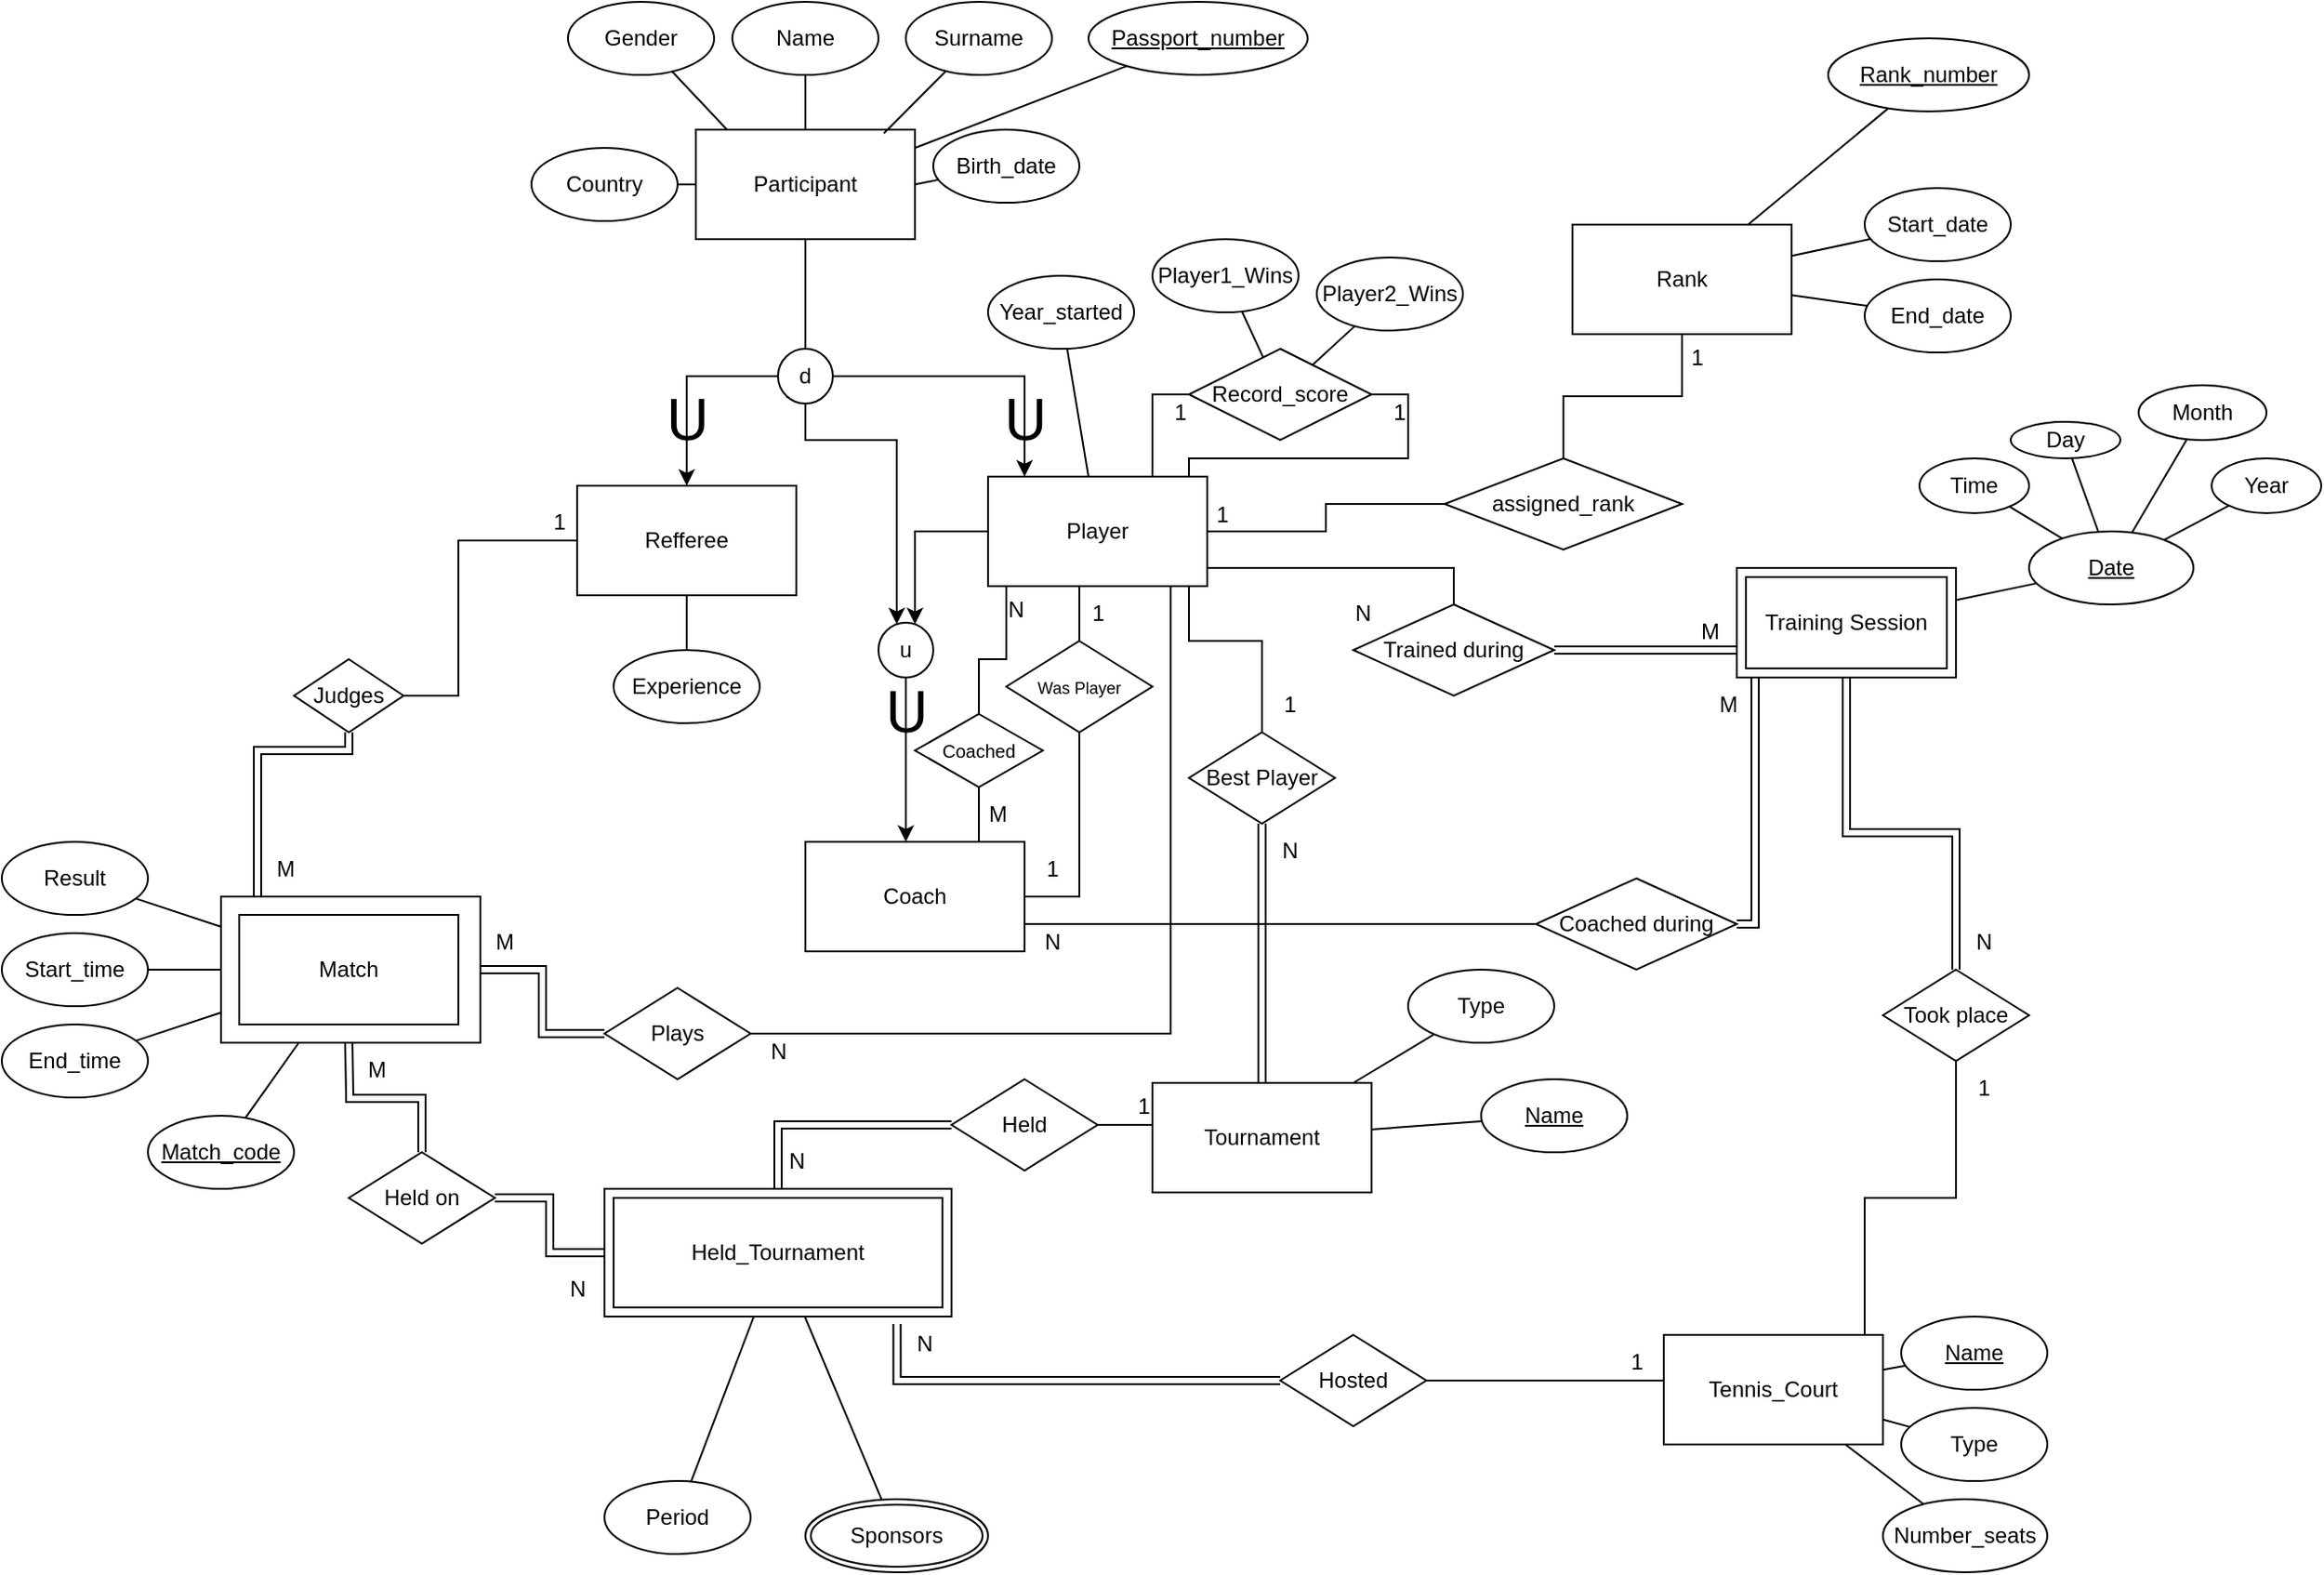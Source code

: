 <mxfile version="24.7.17">
  <diagram id="R2lEEEUBdFMjLlhIrx00" name="Page-1">
    <mxGraphModel dx="2343" dy="1963" grid="1" gridSize="10" guides="0" tooltips="1" connect="1" arrows="1" fold="1" page="1" pageScale="1" pageWidth="850" pageHeight="1100" math="0" shadow="0" extFonts="Permanent Marker^https://fonts.googleapis.com/css?family=Permanent+Marker">
      <root>
        <mxCell id="0" />
        <mxCell id="1" parent="0" />
        <mxCell id="BC3jnDKtQNa9Y3ukx1g1-14" style="edgeStyle=orthogonalEdgeStyle;rounded=0;orthogonalLoop=1;jettySize=auto;html=1;exitX=0;exitY=0.5;exitDx=0;exitDy=0;entryX=1;entryY=0.5;entryDx=0;entryDy=0;endArrow=none;endFill=0;" parent="1" source="BC3jnDKtQNa9Y3ukx1g1-1" target="BC3jnDKtQNa9Y3ukx1g1-13" edge="1">
          <mxGeometry relative="1" as="geometry" />
        </mxCell>
        <mxCell id="BC3jnDKtQNa9Y3ukx1g1-25" style="edgeStyle=orthogonalEdgeStyle;rounded=0;orthogonalLoop=1;jettySize=auto;html=1;endArrow=none;endFill=0;" parent="1" source="BC3jnDKtQNa9Y3ukx1g1-1" edge="1">
          <mxGeometry relative="1" as="geometry">
            <mxPoint x="160" y="190" as="targetPoint" />
          </mxGeometry>
        </mxCell>
        <mxCell id="BC3jnDKtQNa9Y3ukx1g1-1" value="Participant" style="rounded=0;whiteSpace=wrap;html=1;" parent="1" vertex="1">
          <mxGeometry x="100" y="60" width="120" height="60" as="geometry" />
        </mxCell>
        <mxCell id="BC3jnDKtQNa9Y3ukx1g1-2" value="Gender" style="ellipse;whiteSpace=wrap;html=1;" parent="1" vertex="1">
          <mxGeometry x="30" y="-10" width="80" height="40" as="geometry" />
        </mxCell>
        <mxCell id="BC3jnDKtQNa9Y3ukx1g1-16" style="rounded=0;orthogonalLoop=1;jettySize=auto;html=1;endArrow=none;endFill=0;" parent="1" source="BC3jnDKtQNa9Y3ukx1g1-3" edge="1">
          <mxGeometry relative="1" as="geometry">
            <mxPoint x="220" y="70" as="targetPoint" />
          </mxGeometry>
        </mxCell>
        <mxCell id="BC3jnDKtQNa9Y3ukx1g1-3" value="&lt;u&gt;Passport_number&lt;/u&gt;" style="ellipse;whiteSpace=wrap;html=1;" parent="1" vertex="1">
          <mxGeometry x="315" y="-10" width="120" height="40" as="geometry" />
        </mxCell>
        <mxCell id="BC3jnDKtQNa9Y3ukx1g1-9" style="rounded=0;orthogonalLoop=1;jettySize=auto;html=1;entryX=0.5;entryY=0;entryDx=0;entryDy=0;endArrow=none;endFill=0;" parent="1" source="BC3jnDKtQNa9Y3ukx1g1-5" target="BC3jnDKtQNa9Y3ukx1g1-1" edge="1">
          <mxGeometry relative="1" as="geometry" />
        </mxCell>
        <mxCell id="BC3jnDKtQNa9Y3ukx1g1-5" value="Name" style="ellipse;whiteSpace=wrap;html=1;" parent="1" vertex="1">
          <mxGeometry x="120" y="-10" width="80" height="40" as="geometry" />
        </mxCell>
        <mxCell id="BC3jnDKtQNa9Y3ukx1g1-7" value="Surname" style="ellipse;whiteSpace=wrap;html=1;" parent="1" vertex="1">
          <mxGeometry x="215" y="-10" width="80" height="40" as="geometry" />
        </mxCell>
        <mxCell id="BC3jnDKtQNa9Y3ukx1g1-8" style="rounded=0;orthogonalLoop=1;jettySize=auto;html=1;entryX=0.142;entryY=0;entryDx=0;entryDy=0;entryPerimeter=0;endArrow=none;endFill=0;" parent="1" source="BC3jnDKtQNa9Y3ukx1g1-2" target="BC3jnDKtQNa9Y3ukx1g1-1" edge="1">
          <mxGeometry relative="1" as="geometry" />
        </mxCell>
        <mxCell id="BC3jnDKtQNa9Y3ukx1g1-10" style="rounded=0;orthogonalLoop=1;jettySize=auto;html=1;entryX=0.858;entryY=0.033;entryDx=0;entryDy=0;entryPerimeter=0;endArrow=none;endFill=0;" parent="1" source="BC3jnDKtQNa9Y3ukx1g1-7" target="BC3jnDKtQNa9Y3ukx1g1-1" edge="1">
          <mxGeometry relative="1" as="geometry" />
        </mxCell>
        <mxCell id="BC3jnDKtQNa9Y3ukx1g1-13" value="Country" style="ellipse;whiteSpace=wrap;html=1;" parent="1" vertex="1">
          <mxGeometry x="10" y="70" width="80" height="40" as="geometry" />
        </mxCell>
        <mxCell id="BC3jnDKtQNa9Y3ukx1g1-17" style="rounded=0;orthogonalLoop=1;jettySize=auto;html=1;entryX=1;entryY=0.5;entryDx=0;entryDy=0;endArrow=none;endFill=0;" parent="1" source="BC3jnDKtQNa9Y3ukx1g1-15" target="BC3jnDKtQNa9Y3ukx1g1-1" edge="1">
          <mxGeometry relative="1" as="geometry" />
        </mxCell>
        <mxCell id="BC3jnDKtQNa9Y3ukx1g1-15" value="Birth_date" style="ellipse;whiteSpace=wrap;html=1;" parent="1" vertex="1">
          <mxGeometry x="230" y="60" width="80" height="40" as="geometry" />
        </mxCell>
        <mxCell id="BC3jnDKtQNa9Y3ukx1g1-18" value="Experience" style="ellipse;whiteSpace=wrap;html=1;" parent="1" vertex="1">
          <mxGeometry x="55" y="345" width="80" height="40" as="geometry" />
        </mxCell>
        <mxCell id="BC3jnDKtQNa9Y3ukx1g1-20" style="edgeStyle=orthogonalEdgeStyle;rounded=0;orthogonalLoop=1;jettySize=auto;html=1;entryX=0.5;entryY=0;entryDx=0;entryDy=0;endArrow=none;endFill=0;" parent="1" source="BC3jnDKtQNa9Y3ukx1g1-19" target="BC3jnDKtQNa9Y3ukx1g1-18" edge="1">
          <mxGeometry relative="1" as="geometry" />
        </mxCell>
        <mxCell id="BC3jnDKtQNa9Y3ukx1g1-59" style="edgeStyle=orthogonalEdgeStyle;rounded=0;orthogonalLoop=1;jettySize=auto;html=1;endArrow=none;endFill=0;" parent="1" source="BC3jnDKtQNa9Y3ukx1g1-19" target="BC3jnDKtQNa9Y3ukx1g1-57" edge="1">
          <mxGeometry relative="1" as="geometry">
            <Array as="points">
              <mxPoint x="-30" y="285" />
            </Array>
          </mxGeometry>
        </mxCell>
        <mxCell id="BC3jnDKtQNa9Y3ukx1g1-19" value="Refferee" style="rounded=0;whiteSpace=wrap;html=1;" parent="1" vertex="1">
          <mxGeometry x="35" y="255" width="120" height="60" as="geometry" />
        </mxCell>
        <mxCell id="G_Iwe_caEKPfgddSd9_H-63" style="edgeStyle=orthogonalEdgeStyle;rounded=0;orthogonalLoop=1;jettySize=auto;html=1;endArrow=none;endFill=0;" edge="1" parent="1" source="BC3jnDKtQNa9Y3ukx1g1-23" target="BC3jnDKtQNa9Y3ukx1g1-143">
          <mxGeometry relative="1" as="geometry">
            <Array as="points">
              <mxPoint x="350" y="495" />
              <mxPoint x="350" y="495" />
            </Array>
          </mxGeometry>
        </mxCell>
        <mxCell id="BC3jnDKtQNa9Y3ukx1g1-23" value="Coach" style="rounded=0;whiteSpace=wrap;html=1;" parent="1" vertex="1">
          <mxGeometry x="160" y="450" width="120" height="60" as="geometry" />
        </mxCell>
        <mxCell id="BC3jnDKtQNa9Y3ukx1g1-95" style="edgeStyle=orthogonalEdgeStyle;rounded=0;orthogonalLoop=1;jettySize=auto;html=1;endArrow=none;endFill=0;" parent="1" source="BC3jnDKtQNa9Y3ukx1g1-24" target="BC3jnDKtQNa9Y3ukx1g1-89" edge="1">
          <mxGeometry relative="1" as="geometry">
            <Array as="points">
              <mxPoint x="370" y="340" />
              <mxPoint x="410" y="340" />
            </Array>
          </mxGeometry>
        </mxCell>
        <mxCell id="BC3jnDKtQNa9Y3ukx1g1-119" style="edgeStyle=orthogonalEdgeStyle;rounded=0;orthogonalLoop=1;jettySize=auto;html=1;endArrow=none;endFill=0;" parent="1" source="BC3jnDKtQNa9Y3ukx1g1-24" target="BC3jnDKtQNa9Y3ukx1g1-118" edge="1">
          <mxGeometry relative="1" as="geometry">
            <Array as="points">
              <mxPoint x="350" y="205" />
            </Array>
          </mxGeometry>
        </mxCell>
        <mxCell id="G_Iwe_caEKPfgddSd9_H-8" style="edgeStyle=orthogonalEdgeStyle;rounded=0;orthogonalLoop=1;jettySize=auto;html=1;" edge="1" parent="1" source="BC3jnDKtQNa9Y3ukx1g1-24" target="G_Iwe_caEKPfgddSd9_H-7">
          <mxGeometry relative="1" as="geometry">
            <Array as="points">
              <mxPoint x="220" y="280" />
            </Array>
          </mxGeometry>
        </mxCell>
        <mxCell id="G_Iwe_caEKPfgddSd9_H-54" style="edgeStyle=orthogonalEdgeStyle;rounded=0;orthogonalLoop=1;jettySize=auto;html=1;endArrow=none;endFill=0;" edge="1" parent="1" source="BC3jnDKtQNa9Y3ukx1g1-24" target="BC3jnDKtQNa9Y3ukx1g1-66">
          <mxGeometry relative="1" as="geometry">
            <Array as="points">
              <mxPoint x="360" y="555" />
            </Array>
          </mxGeometry>
        </mxCell>
        <mxCell id="BC3jnDKtQNa9Y3ukx1g1-24" value="Player" style="rounded=0;whiteSpace=wrap;html=1;" parent="1" vertex="1">
          <mxGeometry x="260" y="250" width="120" height="60" as="geometry" />
        </mxCell>
        <mxCell id="BC3jnDKtQNa9Y3ukx1g1-31" style="edgeStyle=orthogonalEdgeStyle;rounded=0;orthogonalLoop=1;jettySize=auto;html=1;exitX=0.168;exitY=0.894;exitDx=0;exitDy=0;entryX=0.5;entryY=0;entryDx=0;entryDy=0;exitPerimeter=0;" parent="1" source="BC3jnDKtQNa9Y3ukx1g1-30" target="BC3jnDKtQNa9Y3ukx1g1-19" edge="1">
          <mxGeometry relative="1" as="geometry">
            <Array as="points">
              <mxPoint x="150" y="195" />
              <mxPoint x="95" y="195" />
            </Array>
          </mxGeometry>
        </mxCell>
        <mxCell id="G_Iwe_caEKPfgddSd9_H-9" style="edgeStyle=orthogonalEdgeStyle;rounded=0;orthogonalLoop=1;jettySize=auto;html=1;" edge="1" parent="1" source="BC3jnDKtQNa9Y3ukx1g1-30" target="G_Iwe_caEKPfgddSd9_H-7">
          <mxGeometry relative="1" as="geometry">
            <Array as="points">
              <mxPoint x="160" y="230" />
              <mxPoint x="210" y="230" />
            </Array>
          </mxGeometry>
        </mxCell>
        <mxCell id="G_Iwe_caEKPfgddSd9_H-16" style="edgeStyle=orthogonalEdgeStyle;rounded=0;orthogonalLoop=1;jettySize=auto;html=1;" edge="1" parent="1" source="BC3jnDKtQNa9Y3ukx1g1-30" target="BC3jnDKtQNa9Y3ukx1g1-24">
          <mxGeometry relative="1" as="geometry">
            <Array as="points">
              <mxPoint x="280" y="195" />
            </Array>
          </mxGeometry>
        </mxCell>
        <mxCell id="BC3jnDKtQNa9Y3ukx1g1-30" value="d" style="ellipse;whiteSpace=wrap;html=1;" parent="1" vertex="1">
          <mxGeometry x="145" y="180" width="30" height="30" as="geometry" />
        </mxCell>
        <mxCell id="BC3jnDKtQNa9Y3ukx1g1-53" style="edgeStyle=orthogonalEdgeStyle;rounded=0;orthogonalLoop=1;jettySize=auto;html=1;endArrow=none;endFill=0;" parent="1" source="BC3jnDKtQNa9Y3ukx1g1-37" target="BC3jnDKtQNa9Y3ukx1g1-41" edge="1">
          <mxGeometry relative="1" as="geometry" />
        </mxCell>
        <mxCell id="BC3jnDKtQNa9Y3ukx1g1-54" style="rounded=0;orthogonalLoop=1;jettySize=auto;html=1;endArrow=none;endFill=0;" parent="1" source="BC3jnDKtQNa9Y3ukx1g1-37" target="BC3jnDKtQNa9Y3ukx1g1-40" edge="1">
          <mxGeometry relative="1" as="geometry" />
        </mxCell>
        <mxCell id="BC3jnDKtQNa9Y3ukx1g1-55" style="rounded=0;orthogonalLoop=1;jettySize=auto;html=1;endArrow=none;endFill=0;" parent="1" source="BC3jnDKtQNa9Y3ukx1g1-37" target="BC3jnDKtQNa9Y3ukx1g1-42" edge="1">
          <mxGeometry relative="1" as="geometry" />
        </mxCell>
        <mxCell id="BC3jnDKtQNa9Y3ukx1g1-117" style="rounded=0;orthogonalLoop=1;jettySize=auto;html=1;endArrow=none;endFill=0;" parent="1" source="BC3jnDKtQNa9Y3ukx1g1-37" target="BC3jnDKtQNa9Y3ukx1g1-116" edge="1">
          <mxGeometry relative="1" as="geometry" />
        </mxCell>
        <mxCell id="BC3jnDKtQNa9Y3ukx1g1-37" value="" style="whiteSpace=wrap;html=1;" parent="1" vertex="1">
          <mxGeometry x="-160" y="480" width="142" height="80" as="geometry" />
        </mxCell>
        <mxCell id="G_Iwe_caEKPfgddSd9_H-47" style="edgeStyle=orthogonalEdgeStyle;rounded=0;orthogonalLoop=1;jettySize=auto;html=1;shape=link;" edge="1" parent="1" target="G_Iwe_caEKPfgddSd9_H-46">
          <mxGeometry relative="1" as="geometry">
            <mxPoint x="-90" y="560" as="sourcePoint" />
          </mxGeometry>
        </mxCell>
        <mxCell id="BC3jnDKtQNa9Y3ukx1g1-39" value="Match" style="rounded=0;whiteSpace=wrap;html=1;" parent="1" vertex="1">
          <mxGeometry x="-150" y="490" width="120" height="60" as="geometry" />
        </mxCell>
        <mxCell id="BC3jnDKtQNa9Y3ukx1g1-40" value="Result" style="ellipse;whiteSpace=wrap;html=1;" parent="1" vertex="1">
          <mxGeometry x="-280" y="450" width="80" height="40" as="geometry" />
        </mxCell>
        <mxCell id="BC3jnDKtQNa9Y3ukx1g1-41" value="Start_time" style="ellipse;whiteSpace=wrap;html=1;" parent="1" vertex="1">
          <mxGeometry x="-280" y="500" width="80" height="40" as="geometry" />
        </mxCell>
        <mxCell id="BC3jnDKtQNa9Y3ukx1g1-42" value="End_time" style="ellipse;whiteSpace=wrap;html=1;" parent="1" vertex="1">
          <mxGeometry x="-280" y="550" width="80" height="40" as="geometry" />
        </mxCell>
        <mxCell id="BC3jnDKtQNa9Y3ukx1g1-43" value="Year_started" style="ellipse;whiteSpace=wrap;html=1;" parent="1" vertex="1">
          <mxGeometry x="260" y="140" width="80" height="40" as="geometry" />
        </mxCell>
        <mxCell id="BC3jnDKtQNa9Y3ukx1g1-44" style="rounded=0;orthogonalLoop=1;jettySize=auto;html=1;endArrow=none;endFill=0;" parent="1" source="BC3jnDKtQNa9Y3ukx1g1-24" target="BC3jnDKtQNa9Y3ukx1g1-43" edge="1">
          <mxGeometry relative="1" as="geometry" />
        </mxCell>
        <mxCell id="BC3jnDKtQNa9Y3ukx1g1-50" style="rounded=0;orthogonalLoop=1;jettySize=auto;html=1;endArrow=none;endFill=0;" parent="1" source="BC3jnDKtQNa9Y3ukx1g1-48" target="BC3jnDKtQNa9Y3ukx1g1-49" edge="1">
          <mxGeometry relative="1" as="geometry" />
        </mxCell>
        <mxCell id="BC3jnDKtQNa9Y3ukx1g1-52" style="rounded=0;orthogonalLoop=1;jettySize=auto;html=1;endArrow=none;endFill=0;" parent="1" source="BC3jnDKtQNa9Y3ukx1g1-48" target="BC3jnDKtQNa9Y3ukx1g1-51" edge="1">
          <mxGeometry relative="1" as="geometry" />
        </mxCell>
        <mxCell id="G_Iwe_caEKPfgddSd9_H-59" style="edgeStyle=orthogonalEdgeStyle;rounded=0;orthogonalLoop=1;jettySize=auto;html=1;endArrow=none;endFill=0;" edge="1" parent="1" source="BC3jnDKtQNa9Y3ukx1g1-48" target="G_Iwe_caEKPfgddSd9_H-58">
          <mxGeometry relative="1" as="geometry">
            <Array as="points">
              <mxPoint x="340" y="605" />
              <mxPoint x="340" y="605" />
            </Array>
          </mxGeometry>
        </mxCell>
        <mxCell id="BC3jnDKtQNa9Y3ukx1g1-48" value="Tournament" style="rounded=0;whiteSpace=wrap;html=1;" parent="1" vertex="1">
          <mxGeometry x="350" y="582" width="120" height="60" as="geometry" />
        </mxCell>
        <mxCell id="BC3jnDKtQNa9Y3ukx1g1-49" value="&lt;u&gt;Name&lt;/u&gt;" style="ellipse;whiteSpace=wrap;html=1;" parent="1" vertex="1">
          <mxGeometry x="530" y="580" width="80" height="40" as="geometry" />
        </mxCell>
        <mxCell id="BC3jnDKtQNa9Y3ukx1g1-51" value="Type" style="ellipse;whiteSpace=wrap;html=1;" parent="1" vertex="1">
          <mxGeometry x="490" y="520" width="80" height="40" as="geometry" />
        </mxCell>
        <mxCell id="BC3jnDKtQNa9Y3ukx1g1-62" style="edgeStyle=orthogonalEdgeStyle;rounded=0;orthogonalLoop=1;jettySize=auto;html=1;shape=link;" parent="1" source="BC3jnDKtQNa9Y3ukx1g1-57" target="BC3jnDKtQNa9Y3ukx1g1-37" edge="1">
          <mxGeometry relative="1" as="geometry">
            <Array as="points">
              <mxPoint x="-140" y="400" />
            </Array>
          </mxGeometry>
        </mxCell>
        <mxCell id="BC3jnDKtQNa9Y3ukx1g1-57" value="Judges" style="rhombus;whiteSpace=wrap;html=1;" parent="1" vertex="1">
          <mxGeometry x="-120" y="350" width="60" height="40" as="geometry" />
        </mxCell>
        <mxCell id="BC3jnDKtQNa9Y3ukx1g1-61" value="1" style="text;html=1;align=center;verticalAlign=middle;resizable=0;points=[];autosize=1;strokeColor=none;fillColor=none;" parent="1" vertex="1">
          <mxGeometry x="10" y="260" width="30" height="30" as="geometry" />
        </mxCell>
        <mxCell id="BC3jnDKtQNa9Y3ukx1g1-63" value="M" style="text;html=1;align=center;verticalAlign=middle;resizable=0;points=[];autosize=1;strokeColor=none;fillColor=none;" parent="1" vertex="1">
          <mxGeometry x="-140" y="450" width="30" height="30" as="geometry" />
        </mxCell>
        <mxCell id="BC3jnDKtQNa9Y3ukx1g1-67" style="edgeStyle=orthogonalEdgeStyle;shape=link;rounded=0;orthogonalLoop=1;jettySize=auto;html=1;" parent="1" source="BC3jnDKtQNa9Y3ukx1g1-66" target="BC3jnDKtQNa9Y3ukx1g1-37" edge="1">
          <mxGeometry relative="1" as="geometry" />
        </mxCell>
        <mxCell id="BC3jnDKtQNa9Y3ukx1g1-66" value="Plays" style="rhombus;whiteSpace=wrap;html=1;" parent="1" vertex="1">
          <mxGeometry x="50" y="530" width="80" height="50" as="geometry" />
        </mxCell>
        <mxCell id="BC3jnDKtQNa9Y3ukx1g1-68" value="M" style="text;html=1;align=center;verticalAlign=middle;resizable=0;points=[];autosize=1;strokeColor=none;fillColor=none;" parent="1" vertex="1">
          <mxGeometry x="-90" y="560" width="30" height="30" as="geometry" />
        </mxCell>
        <mxCell id="BC3jnDKtQNa9Y3ukx1g1-76" style="rounded=0;orthogonalLoop=1;jettySize=auto;html=1;endArrow=none;endFill=0;" parent="1" source="BC3jnDKtQNa9Y3ukx1g1-72" target="BC3jnDKtQNa9Y3ukx1g1-73" edge="1">
          <mxGeometry relative="1" as="geometry" />
        </mxCell>
        <mxCell id="BC3jnDKtQNa9Y3ukx1g1-77" style="rounded=0;orthogonalLoop=1;jettySize=auto;html=1;endArrow=none;endFill=0;" parent="1" source="BC3jnDKtQNa9Y3ukx1g1-72" target="BC3jnDKtQNa9Y3ukx1g1-75" edge="1">
          <mxGeometry relative="1" as="geometry" />
        </mxCell>
        <mxCell id="BC3jnDKtQNa9Y3ukx1g1-73" value="Start_date" style="ellipse;whiteSpace=wrap;html=1;" parent="1" vertex="1">
          <mxGeometry x="740" y="92" width="80" height="40" as="geometry" />
        </mxCell>
        <mxCell id="BC3jnDKtQNa9Y3ukx1g1-75" value="End_date" style="ellipse;whiteSpace=wrap;html=1;" parent="1" vertex="1">
          <mxGeometry x="740" y="142" width="80" height="40" as="geometry" />
        </mxCell>
        <mxCell id="BC3jnDKtQNa9Y3ukx1g1-79" style="edgeStyle=orthogonalEdgeStyle;rounded=0;orthogonalLoop=1;jettySize=auto;html=1;endArrow=none;endFill=0;" parent="1" source="BC3jnDKtQNa9Y3ukx1g1-80" target="BC3jnDKtQNa9Y3ukx1g1-72" edge="1">
          <mxGeometry relative="1" as="geometry">
            <mxPoint x="641" y="112" as="targetPoint" />
            <mxPoint x="605" y="92" as="sourcePoint" />
            <Array as="points" />
          </mxGeometry>
        </mxCell>
        <mxCell id="G_Iwe_caEKPfgddSd9_H-45" style="edgeStyle=orthogonalEdgeStyle;rounded=0;orthogonalLoop=1;jettySize=auto;html=1;endArrow=none;endFill=0;" edge="1" parent="1" source="BC3jnDKtQNa9Y3ukx1g1-80" target="BC3jnDKtQNa9Y3ukx1g1-24">
          <mxGeometry relative="1" as="geometry" />
        </mxCell>
        <mxCell id="BC3jnDKtQNa9Y3ukx1g1-80" value="assigned_rank" style="rhombus;whiteSpace=wrap;html=1;" parent="1" vertex="1">
          <mxGeometry x="510" y="240" width="130" height="50" as="geometry" />
        </mxCell>
        <mxCell id="BC3jnDKtQNa9Y3ukx1g1-81" value="1" style="text;html=1;align=center;verticalAlign=middle;resizable=0;points=[];autosize=1;strokeColor=none;fillColor=none;" parent="1" vertex="1">
          <mxGeometry x="633" y="170" width="30" height="30" as="geometry" />
        </mxCell>
        <mxCell id="BC3jnDKtQNa9Y3ukx1g1-85" value="1" style="text;html=1;align=center;verticalAlign=middle;resizable=0;points=[];autosize=1;strokeColor=none;fillColor=none;" parent="1" vertex="1">
          <mxGeometry x="373" y="256" width="30" height="30" as="geometry" />
        </mxCell>
        <mxCell id="BC3jnDKtQNa9Y3ukx1g1-114" style="rounded=0;orthogonalLoop=1;jettySize=auto;html=1;endArrow=none;endFill=0;" parent="1" source="BC3jnDKtQNa9Y3ukx1g1-72" target="BC3jnDKtQNa9Y3ukx1g1-113" edge="1">
          <mxGeometry relative="1" as="geometry">
            <mxPoint x="688.238" y="102" as="sourcePoint" />
          </mxGeometry>
        </mxCell>
        <mxCell id="BC3jnDKtQNa9Y3ukx1g1-72" value="Rank" style="rounded=0;whiteSpace=wrap;html=1;" parent="1" vertex="1">
          <mxGeometry x="580" y="112" width="120" height="60" as="geometry" />
        </mxCell>
        <mxCell id="BC3jnDKtQNa9Y3ukx1g1-93" style="edgeStyle=orthogonalEdgeStyle;shape=link;rounded=0;orthogonalLoop=1;jettySize=auto;html=1;" parent="1" source="BC3jnDKtQNa9Y3ukx1g1-89" target="BC3jnDKtQNa9Y3ukx1g1-48" edge="1">
          <mxGeometry relative="1" as="geometry" />
        </mxCell>
        <mxCell id="BC3jnDKtQNa9Y3ukx1g1-89" value="Best Player" style="rhombus;whiteSpace=wrap;html=1;" parent="1" vertex="1">
          <mxGeometry x="370" y="390" width="80" height="50" as="geometry" />
        </mxCell>
        <mxCell id="BC3jnDKtQNa9Y3ukx1g1-94" value="N" style="text;html=1;align=center;verticalAlign=middle;resizable=0;points=[];autosize=1;strokeColor=none;fillColor=none;" parent="1" vertex="1">
          <mxGeometry x="410" y="440" width="30" height="30" as="geometry" />
        </mxCell>
        <mxCell id="BC3jnDKtQNa9Y3ukx1g1-96" value="1" style="text;html=1;align=center;verticalAlign=middle;resizable=0;points=[];autosize=1;strokeColor=none;fillColor=none;" parent="1" vertex="1">
          <mxGeometry x="410" y="360" width="30" height="30" as="geometry" />
        </mxCell>
        <mxCell id="BC3jnDKtQNa9Y3ukx1g1-100" style="rounded=0;orthogonalLoop=1;jettySize=auto;html=1;endArrow=none;endFill=0;" parent="1" source="BC3jnDKtQNa9Y3ukx1g1-97" target="BC3jnDKtQNa9Y3ukx1g1-99" edge="1">
          <mxGeometry relative="1" as="geometry" />
        </mxCell>
        <mxCell id="BC3jnDKtQNa9Y3ukx1g1-102" style="rounded=0;orthogonalLoop=1;jettySize=auto;html=1;endArrow=none;endFill=0;" parent="1" source="BC3jnDKtQNa9Y3ukx1g1-97" target="BC3jnDKtQNa9Y3ukx1g1-101" edge="1">
          <mxGeometry relative="1" as="geometry" />
        </mxCell>
        <mxCell id="BC3jnDKtQNa9Y3ukx1g1-104" style="rounded=0;orthogonalLoop=1;jettySize=auto;html=1;endArrow=none;endFill=0;" parent="1" source="BC3jnDKtQNa9Y3ukx1g1-97" target="BC3jnDKtQNa9Y3ukx1g1-103" edge="1">
          <mxGeometry relative="1" as="geometry" />
        </mxCell>
        <mxCell id="BC3jnDKtQNa9Y3ukx1g1-97" value="Tennis_Court" style="rounded=0;whiteSpace=wrap;html=1;" parent="1" vertex="1">
          <mxGeometry x="630" y="720" width="120" height="60" as="geometry" />
        </mxCell>
        <mxCell id="BC3jnDKtQNa9Y3ukx1g1-105" style="edgeStyle=orthogonalEdgeStyle;rounded=0;orthogonalLoop=1;jettySize=auto;html=1;endArrow=none;endFill=0;" parent="1" source="BC3jnDKtQNa9Y3ukx1g1-98" target="BC3jnDKtQNa9Y3ukx1g1-97" edge="1">
          <mxGeometry relative="1" as="geometry">
            <Array as="points">
              <mxPoint x="600" y="745" />
              <mxPoint x="600" y="745" />
            </Array>
          </mxGeometry>
        </mxCell>
        <mxCell id="BC3jnDKtQNa9Y3ukx1g1-98" value="Hosted" style="rhombus;whiteSpace=wrap;html=1;" parent="1" vertex="1">
          <mxGeometry x="420" y="720" width="80" height="50" as="geometry" />
        </mxCell>
        <mxCell id="BC3jnDKtQNa9Y3ukx1g1-99" value="&lt;u&gt;Name&lt;/u&gt;" style="ellipse;whiteSpace=wrap;html=1;" parent="1" vertex="1">
          <mxGeometry x="760" y="710" width="80" height="40" as="geometry" />
        </mxCell>
        <mxCell id="BC3jnDKtQNa9Y3ukx1g1-101" value="Type" style="ellipse;whiteSpace=wrap;html=1;" parent="1" vertex="1">
          <mxGeometry x="760" y="760" width="80" height="40" as="geometry" />
        </mxCell>
        <mxCell id="BC3jnDKtQNa9Y3ukx1g1-103" value="Number_seats" style="ellipse;whiteSpace=wrap;html=1;" parent="1" vertex="1">
          <mxGeometry x="750" y="810" width="90" height="40" as="geometry" />
        </mxCell>
        <mxCell id="BC3jnDKtQNa9Y3ukx1g1-107" value="1" style="text;html=1;align=center;verticalAlign=middle;resizable=0;points=[];autosize=1;strokeColor=none;fillColor=none;" parent="1" vertex="1">
          <mxGeometry x="600" y="720" width="30" height="30" as="geometry" />
        </mxCell>
        <mxCell id="BC3jnDKtQNa9Y3ukx1g1-108" value="N" style="text;html=1;align=center;verticalAlign=middle;resizable=0;points=[];autosize=1;strokeColor=none;fillColor=none;" parent="1" vertex="1">
          <mxGeometry x="210" y="710" width="30" height="30" as="geometry" />
        </mxCell>
        <mxCell id="G_Iwe_caEKPfgddSd9_H-52" style="rounded=0;orthogonalLoop=1;jettySize=auto;html=1;endArrow=none;endFill=0;" edge="1" parent="1" source="BC3jnDKtQNa9Y3ukx1g1-109" target="G_Iwe_caEKPfgddSd9_H-3">
          <mxGeometry relative="1" as="geometry" />
        </mxCell>
        <mxCell id="BC3jnDKtQNa9Y3ukx1g1-109" value="Sponsors" style="ellipse;shape=doubleEllipse;margin=3;whiteSpace=wrap;html=1;align=center;" parent="1" vertex="1">
          <mxGeometry x="160" y="810" width="100" height="40" as="geometry" />
        </mxCell>
        <mxCell id="G_Iwe_caEKPfgddSd9_H-51" style="rounded=0;orthogonalLoop=1;jettySize=auto;html=1;endArrow=none;endFill=0;" edge="1" parent="1" source="BC3jnDKtQNa9Y3ukx1g1-110" target="G_Iwe_caEKPfgddSd9_H-3">
          <mxGeometry relative="1" as="geometry" />
        </mxCell>
        <mxCell id="BC3jnDKtQNa9Y3ukx1g1-110" value="Period" style="ellipse;whiteSpace=wrap;html=1;" parent="1" vertex="1">
          <mxGeometry x="50" y="800" width="80" height="40" as="geometry" />
        </mxCell>
        <mxCell id="BC3jnDKtQNa9Y3ukx1g1-113" value="&lt;u&gt;Rank_number&lt;/u&gt;" style="ellipse;whiteSpace=wrap;html=1;" parent="1" vertex="1">
          <mxGeometry x="720" y="10" width="110" height="40" as="geometry" />
        </mxCell>
        <mxCell id="BC3jnDKtQNa9Y3ukx1g1-116" value="&lt;u&gt;Match_code&lt;/u&gt;" style="ellipse;whiteSpace=wrap;html=1;" parent="1" vertex="1">
          <mxGeometry x="-200" y="600" width="80" height="40" as="geometry" />
        </mxCell>
        <mxCell id="BC3jnDKtQNa9Y3ukx1g1-120" style="edgeStyle=orthogonalEdgeStyle;rounded=0;orthogonalLoop=1;jettySize=auto;html=1;endArrow=none;endFill=0;" parent="1" source="BC3jnDKtQNa9Y3ukx1g1-118" target="BC3jnDKtQNa9Y3ukx1g1-24" edge="1">
          <mxGeometry relative="1" as="geometry">
            <Array as="points">
              <mxPoint x="490" y="205" />
              <mxPoint x="490" y="240" />
              <mxPoint x="370" y="240" />
            </Array>
          </mxGeometry>
        </mxCell>
        <mxCell id="BC3jnDKtQNa9Y3ukx1g1-118" value="Record_score" style="rhombus;whiteSpace=wrap;html=1;" parent="1" vertex="1">
          <mxGeometry x="370" y="180" width="100" height="50" as="geometry" />
        </mxCell>
        <mxCell id="G_Iwe_caEKPfgddSd9_H-44" style="rounded=0;orthogonalLoop=1;jettySize=auto;html=1;endArrow=none;endFill=0;" edge="1" parent="1" source="BC3jnDKtQNa9Y3ukx1g1-121" target="BC3jnDKtQNa9Y3ukx1g1-118">
          <mxGeometry relative="1" as="geometry" />
        </mxCell>
        <mxCell id="BC3jnDKtQNa9Y3ukx1g1-121" value="Player2_Wins" style="ellipse;whiteSpace=wrap;html=1;" parent="1" vertex="1">
          <mxGeometry x="440" y="130" width="80" height="40" as="geometry" />
        </mxCell>
        <mxCell id="BC3jnDKtQNa9Y3ukx1g1-126" value="1" style="text;html=1;align=center;verticalAlign=middle;resizable=0;points=[];autosize=1;strokeColor=none;fillColor=none;" parent="1" vertex="1">
          <mxGeometry x="470" y="200" width="30" height="30" as="geometry" />
        </mxCell>
        <mxCell id="BC3jnDKtQNa9Y3ukx1g1-127" value="1" style="text;html=1;align=center;verticalAlign=middle;resizable=0;points=[];autosize=1;strokeColor=none;fillColor=none;" parent="1" vertex="1">
          <mxGeometry x="350" y="200" width="30" height="30" as="geometry" />
        </mxCell>
        <mxCell id="G_Iwe_caEKPfgddSd9_H-31" style="edgeStyle=orthogonalEdgeStyle;rounded=0;orthogonalLoop=1;jettySize=auto;html=1;endArrow=none;endFill=0;" edge="1" parent="1" source="BC3jnDKtQNa9Y3ukx1g1-128" target="BC3jnDKtQNa9Y3ukx1g1-23">
          <mxGeometry relative="1" as="geometry">
            <Array as="points">
              <mxPoint x="255" y="450" />
              <mxPoint x="255" y="450" />
            </Array>
          </mxGeometry>
        </mxCell>
        <mxCell id="G_Iwe_caEKPfgddSd9_H-32" style="edgeStyle=orthogonalEdgeStyle;rounded=0;orthogonalLoop=1;jettySize=auto;html=1;endArrow=none;endFill=0;" edge="1" parent="1" source="BC3jnDKtQNa9Y3ukx1g1-128" target="BC3jnDKtQNa9Y3ukx1g1-24">
          <mxGeometry relative="1" as="geometry">
            <Array as="points">
              <mxPoint x="255" y="350" />
              <mxPoint x="270" y="350" />
            </Array>
          </mxGeometry>
        </mxCell>
        <mxCell id="BC3jnDKtQNa9Y3ukx1g1-128" value="&lt;font style=&quot;font-size: 10px;&quot;&gt;Coached&lt;/font&gt;" style="rhombus;whiteSpace=wrap;html=1;" parent="1" vertex="1">
          <mxGeometry x="220" y="380" width="70" height="40" as="geometry" />
        </mxCell>
        <mxCell id="BC3jnDKtQNa9Y3ukx1g1-141" style="edgeStyle=orthogonalEdgeStyle;shape=link;rounded=0;orthogonalLoop=1;jettySize=auto;html=1;" parent="1" source="BC3jnDKtQNa9Y3ukx1g1-137" target="BC3jnDKtQNa9Y3ukx1g1-138" edge="1">
          <mxGeometry relative="1" as="geometry">
            <Array as="points">
              <mxPoint x="730" y="445" />
              <mxPoint x="790" y="445" />
            </Array>
          </mxGeometry>
        </mxCell>
        <mxCell id="G_Iwe_caEKPfgddSd9_H-42" style="rounded=0;orthogonalLoop=1;jettySize=auto;html=1;endArrow=none;endFill=0;" edge="1" parent="1" source="BC3jnDKtQNa9Y3ukx1g1-137" target="BC3jnDKtQNa9Y3ukx1g1-154">
          <mxGeometry relative="1" as="geometry" />
        </mxCell>
        <mxCell id="BC3jnDKtQNa9Y3ukx1g1-137" value="Training Session" style="shape=ext;margin=3;double=1;whiteSpace=wrap;html=1;align=center;" parent="1" vertex="1">
          <mxGeometry x="670" y="300" width="120" height="60" as="geometry" />
        </mxCell>
        <mxCell id="BC3jnDKtQNa9Y3ukx1g1-139" style="edgeStyle=orthogonalEdgeStyle;rounded=0;orthogonalLoop=1;jettySize=auto;html=1;endArrow=none;endFill=0;" parent="1" source="BC3jnDKtQNa9Y3ukx1g1-138" target="BC3jnDKtQNa9Y3ukx1g1-97" edge="1">
          <mxGeometry relative="1" as="geometry">
            <Array as="points">
              <mxPoint x="790" y="645" />
              <mxPoint x="740" y="645" />
            </Array>
          </mxGeometry>
        </mxCell>
        <mxCell id="BC3jnDKtQNa9Y3ukx1g1-138" value="Took place" style="rhombus;whiteSpace=wrap;html=1;" parent="1" vertex="1">
          <mxGeometry x="750" y="520" width="80" height="50" as="geometry" />
        </mxCell>
        <mxCell id="BC3jnDKtQNa9Y3ukx1g1-140" value="1" style="text;html=1;align=center;verticalAlign=middle;resizable=0;points=[];autosize=1;strokeColor=none;fillColor=none;" parent="1" vertex="1">
          <mxGeometry x="790" y="570" width="30" height="30" as="geometry" />
        </mxCell>
        <mxCell id="BC3jnDKtQNa9Y3ukx1g1-142" value="N" style="text;html=1;align=center;verticalAlign=middle;resizable=0;points=[];autosize=1;strokeColor=none;fillColor=none;" parent="1" vertex="1">
          <mxGeometry x="790" y="490" width="30" height="30" as="geometry" />
        </mxCell>
        <mxCell id="BC3jnDKtQNa9Y3ukx1g1-144" style="edgeStyle=orthogonalEdgeStyle;shape=link;rounded=0;orthogonalLoop=1;jettySize=auto;html=1;" parent="1" source="BC3jnDKtQNa9Y3ukx1g1-143" target="BC3jnDKtQNa9Y3ukx1g1-137" edge="1">
          <mxGeometry relative="1" as="geometry">
            <Array as="points">
              <mxPoint x="680" y="495" />
            </Array>
            <mxPoint x="690" y="510" as="sourcePoint" />
            <mxPoint x="680" y="370" as="targetPoint" />
          </mxGeometry>
        </mxCell>
        <mxCell id="BC3jnDKtQNa9Y3ukx1g1-143" value="Coached during" style="rhombus;whiteSpace=wrap;html=1;" parent="1" vertex="1">
          <mxGeometry x="560" y="470" width="110" height="50" as="geometry" />
        </mxCell>
        <mxCell id="BC3jnDKtQNa9Y3ukx1g1-149" style="edgeStyle=orthogonalEdgeStyle;shape=link;rounded=0;orthogonalLoop=1;jettySize=auto;html=1;" parent="1" source="BC3jnDKtQNa9Y3ukx1g1-148" target="BC3jnDKtQNa9Y3ukx1g1-137" edge="1">
          <mxGeometry relative="1" as="geometry">
            <Array as="points">
              <mxPoint x="650" y="345" />
              <mxPoint x="650" y="345" />
            </Array>
          </mxGeometry>
        </mxCell>
        <mxCell id="BC3jnDKtQNa9Y3ukx1g1-150" style="edgeStyle=orthogonalEdgeStyle;rounded=0;orthogonalLoop=1;jettySize=auto;html=1;endArrow=none;endFill=0;" parent="1" source="BC3jnDKtQNa9Y3ukx1g1-148" target="BC3jnDKtQNa9Y3ukx1g1-24" edge="1">
          <mxGeometry relative="1" as="geometry">
            <Array as="points">
              <mxPoint x="515" y="300" />
            </Array>
          </mxGeometry>
        </mxCell>
        <mxCell id="BC3jnDKtQNa9Y3ukx1g1-148" value="Trained during" style="rhombus;whiteSpace=wrap;html=1;" parent="1" vertex="1">
          <mxGeometry x="460" y="320" width="110" height="50" as="geometry" />
        </mxCell>
        <mxCell id="BC3jnDKtQNa9Y3ukx1g1-151" value="M" style="text;html=1;align=center;verticalAlign=middle;resizable=0;points=[];autosize=1;strokeColor=none;fillColor=none;" parent="1" vertex="1">
          <mxGeometry x="640" y="320" width="30" height="30" as="geometry" />
        </mxCell>
        <mxCell id="BC3jnDKtQNa9Y3ukx1g1-152" value="N" style="text;html=1;align=center;verticalAlign=middle;resizable=0;points=[];autosize=1;strokeColor=none;fillColor=none;" parent="1" vertex="1">
          <mxGeometry x="450" y="310" width="30" height="30" as="geometry" />
        </mxCell>
        <mxCell id="BC3jnDKtQNa9Y3ukx1g1-154" value="&lt;u&gt;Date&lt;/u&gt;" style="ellipse;whiteSpace=wrap;html=1;" parent="1" vertex="1">
          <mxGeometry x="830" y="280" width="90" height="40" as="geometry" />
        </mxCell>
        <mxCell id="G_Iwe_caEKPfgddSd9_H-3" value="Held_Tournament" style="shape=ext;margin=3;double=1;whiteSpace=wrap;html=1;align=center;" vertex="1" parent="1">
          <mxGeometry x="50" y="640" width="190" height="70" as="geometry" />
        </mxCell>
        <mxCell id="G_Iwe_caEKPfgddSd9_H-43" style="rounded=0;orthogonalLoop=1;jettySize=auto;html=1;endArrow=none;endFill=0;" edge="1" parent="1" source="G_Iwe_caEKPfgddSd9_H-4" target="BC3jnDKtQNa9Y3ukx1g1-118">
          <mxGeometry relative="1" as="geometry" />
        </mxCell>
        <mxCell id="G_Iwe_caEKPfgddSd9_H-4" value="Player1_Wins" style="ellipse;whiteSpace=wrap;html=1;" vertex="1" parent="1">
          <mxGeometry x="350" y="120" width="80" height="40" as="geometry" />
        </mxCell>
        <mxCell id="G_Iwe_caEKPfgddSd9_H-10" style="edgeStyle=orthogonalEdgeStyle;rounded=0;orthogonalLoop=1;jettySize=auto;html=1;" edge="1" parent="1" source="G_Iwe_caEKPfgddSd9_H-7" target="BC3jnDKtQNa9Y3ukx1g1-23">
          <mxGeometry relative="1" as="geometry">
            <Array as="points">
              <mxPoint x="215" y="400" />
              <mxPoint x="215" y="400" />
            </Array>
          </mxGeometry>
        </mxCell>
        <mxCell id="G_Iwe_caEKPfgddSd9_H-7" value="u" style="ellipse;whiteSpace=wrap;html=1;" vertex="1" parent="1">
          <mxGeometry x="200" y="330" width="30" height="30" as="geometry" />
        </mxCell>
        <mxCell id="G_Iwe_caEKPfgddSd9_H-11" value="&lt;h1 style=&quot;line-height: 120%;&quot;&gt;&lt;font style=&quot;font-size: 32px; font-weight: normal;&quot;&gt;U&lt;/font&gt;&lt;/h1&gt;" style="text;html=1;align=center;verticalAlign=middle;resizable=0;points=[];autosize=1;strokeColor=none;fillColor=none;" vertex="1" parent="1">
          <mxGeometry x="190" y="340" width="50" height="80" as="geometry" />
        </mxCell>
        <mxCell id="G_Iwe_caEKPfgddSd9_H-14" value="&lt;h1 style=&quot;line-height: 120%;&quot;&gt;&lt;font style=&quot;font-size: 32px; font-weight: normal;&quot;&gt;U&lt;/font&gt;&lt;/h1&gt;" style="text;html=1;align=center;verticalAlign=middle;resizable=0;points=[];autosize=1;strokeColor=none;fillColor=none;" vertex="1" parent="1">
          <mxGeometry x="255" y="180" width="50" height="80" as="geometry" />
        </mxCell>
        <mxCell id="G_Iwe_caEKPfgddSd9_H-17" value="&lt;h1 style=&quot;line-height: 120%;&quot;&gt;&lt;font style=&quot;font-size: 32px; font-weight: normal;&quot;&gt;U&lt;/font&gt;&lt;/h1&gt;" style="text;html=1;align=center;verticalAlign=middle;resizable=0;points=[];autosize=1;strokeColor=none;fillColor=none;" vertex="1" parent="1">
          <mxGeometry x="70" y="180" width="50" height="80" as="geometry" />
        </mxCell>
        <mxCell id="G_Iwe_caEKPfgddSd9_H-27" style="rounded=0;orthogonalLoop=1;jettySize=auto;html=1;endArrow=none;endFill=0;" edge="1" parent="1" source="G_Iwe_caEKPfgddSd9_H-21" target="BC3jnDKtQNa9Y3ukx1g1-154">
          <mxGeometry relative="1" as="geometry" />
        </mxCell>
        <mxCell id="G_Iwe_caEKPfgddSd9_H-21" value="Day" style="ellipse;whiteSpace=wrap;html=1;align=center;" vertex="1" parent="1">
          <mxGeometry x="820" y="220" width="60" height="20" as="geometry" />
        </mxCell>
        <mxCell id="G_Iwe_caEKPfgddSd9_H-28" style="rounded=0;orthogonalLoop=1;jettySize=auto;html=1;endArrow=none;endFill=0;" edge="1" parent="1" source="G_Iwe_caEKPfgddSd9_H-23" target="BC3jnDKtQNa9Y3ukx1g1-154">
          <mxGeometry relative="1" as="geometry" />
        </mxCell>
        <mxCell id="G_Iwe_caEKPfgddSd9_H-23" value="Month" style="ellipse;whiteSpace=wrap;html=1;align=center;" vertex="1" parent="1">
          <mxGeometry x="890" y="200" width="70" height="30" as="geometry" />
        </mxCell>
        <mxCell id="G_Iwe_caEKPfgddSd9_H-29" style="rounded=0;orthogonalLoop=1;jettySize=auto;html=1;endArrow=none;endFill=0;" edge="1" parent="1" source="G_Iwe_caEKPfgddSd9_H-24" target="BC3jnDKtQNa9Y3ukx1g1-154">
          <mxGeometry relative="1" as="geometry" />
        </mxCell>
        <mxCell id="G_Iwe_caEKPfgddSd9_H-24" value="Year" style="ellipse;whiteSpace=wrap;html=1;align=center;" vertex="1" parent="1">
          <mxGeometry x="930" y="240" width="60" height="30" as="geometry" />
        </mxCell>
        <mxCell id="G_Iwe_caEKPfgddSd9_H-26" style="rounded=0;orthogonalLoop=1;jettySize=auto;html=1;endArrow=none;endFill=0;" edge="1" parent="1" source="G_Iwe_caEKPfgddSd9_H-25" target="BC3jnDKtQNa9Y3ukx1g1-154">
          <mxGeometry relative="1" as="geometry" />
        </mxCell>
        <mxCell id="G_Iwe_caEKPfgddSd9_H-25" value="Time" style="ellipse;whiteSpace=wrap;html=1;align=center;" vertex="1" parent="1">
          <mxGeometry x="770" y="240" width="60" height="30" as="geometry" />
        </mxCell>
        <mxCell id="G_Iwe_caEKPfgddSd9_H-34" style="edgeStyle=orthogonalEdgeStyle;rounded=0;orthogonalLoop=1;jettySize=auto;html=1;endArrow=none;endFill=0;" edge="1" parent="1" source="G_Iwe_caEKPfgddSd9_H-30" target="BC3jnDKtQNa9Y3ukx1g1-24">
          <mxGeometry relative="1" as="geometry">
            <Array as="points">
              <mxPoint x="310" y="320" />
              <mxPoint x="310" y="320" />
            </Array>
          </mxGeometry>
        </mxCell>
        <mxCell id="G_Iwe_caEKPfgddSd9_H-39" style="edgeStyle=orthogonalEdgeStyle;rounded=0;orthogonalLoop=1;jettySize=auto;html=1;endArrow=none;endFill=0;" edge="1" parent="1" source="G_Iwe_caEKPfgddSd9_H-30" target="BC3jnDKtQNa9Y3ukx1g1-23">
          <mxGeometry relative="1" as="geometry">
            <Array as="points">
              <mxPoint x="310" y="480" />
            </Array>
          </mxGeometry>
        </mxCell>
        <mxCell id="G_Iwe_caEKPfgddSd9_H-30" value="&lt;font style=&quot;font-size: 9px;&quot;&gt;Was Player&lt;/font&gt;" style="rhombus;whiteSpace=wrap;html=1;" vertex="1" parent="1">
          <mxGeometry x="270" y="340" width="80" height="50" as="geometry" />
        </mxCell>
        <mxCell id="G_Iwe_caEKPfgddSd9_H-36" value="1" style="text;html=1;align=center;verticalAlign=middle;resizable=0;points=[];autosize=1;strokeColor=none;fillColor=none;" vertex="1" parent="1">
          <mxGeometry x="305" y="310" width="30" height="30" as="geometry" />
        </mxCell>
        <mxCell id="G_Iwe_caEKPfgddSd9_H-37" value="1" style="text;html=1;align=center;verticalAlign=middle;resizable=0;points=[];autosize=1;strokeColor=none;fillColor=none;" vertex="1" parent="1">
          <mxGeometry x="280" y="450" width="30" height="30" as="geometry" />
        </mxCell>
        <mxCell id="G_Iwe_caEKPfgddSd9_H-40" value="M" style="text;html=1;align=center;verticalAlign=middle;resizable=0;points=[];autosize=1;strokeColor=none;fillColor=none;" vertex="1" parent="1">
          <mxGeometry x="250" y="420" width="30" height="30" as="geometry" />
        </mxCell>
        <mxCell id="G_Iwe_caEKPfgddSd9_H-41" value="N" style="text;html=1;align=center;verticalAlign=middle;resizable=0;points=[];autosize=1;strokeColor=none;fillColor=none;" vertex="1" parent="1">
          <mxGeometry x="260" y="308" width="30" height="30" as="geometry" />
        </mxCell>
        <mxCell id="G_Iwe_caEKPfgddSd9_H-48" style="edgeStyle=orthogonalEdgeStyle;rounded=0;orthogonalLoop=1;jettySize=auto;html=1;shape=link;" edge="1" parent="1" source="G_Iwe_caEKPfgddSd9_H-46" target="G_Iwe_caEKPfgddSd9_H-3">
          <mxGeometry relative="1" as="geometry" />
        </mxCell>
        <mxCell id="G_Iwe_caEKPfgddSd9_H-46" value="Held on" style="rhombus;whiteSpace=wrap;html=1;" vertex="1" parent="1">
          <mxGeometry x="-90" y="620" width="80" height="50" as="geometry" />
        </mxCell>
        <mxCell id="G_Iwe_caEKPfgddSd9_H-50" style="edgeStyle=orthogonalEdgeStyle;rounded=0;orthogonalLoop=1;jettySize=auto;html=1;entryX=0.843;entryY=1.058;entryDx=0;entryDy=0;entryPerimeter=0;shape=link;" edge="1" parent="1" source="BC3jnDKtQNa9Y3ukx1g1-98" target="G_Iwe_caEKPfgddSd9_H-3">
          <mxGeometry relative="1" as="geometry" />
        </mxCell>
        <mxCell id="G_Iwe_caEKPfgddSd9_H-53" value="N" style="text;html=1;align=center;verticalAlign=middle;resizable=0;points=[];autosize=1;strokeColor=none;fillColor=none;" vertex="1" parent="1">
          <mxGeometry x="20" y="680" width="30" height="30" as="geometry" />
        </mxCell>
        <mxCell id="G_Iwe_caEKPfgddSd9_H-55" value="M" style="text;html=1;align=center;verticalAlign=middle;resizable=0;points=[];autosize=1;strokeColor=none;fillColor=none;" vertex="1" parent="1">
          <mxGeometry x="-20" y="490" width="30" height="30" as="geometry" />
        </mxCell>
        <mxCell id="G_Iwe_caEKPfgddSd9_H-57" value="N" style="text;html=1;align=center;verticalAlign=middle;resizable=0;points=[];autosize=1;strokeColor=none;fillColor=none;" vertex="1" parent="1">
          <mxGeometry x="130" y="550" width="30" height="30" as="geometry" />
        </mxCell>
        <mxCell id="G_Iwe_caEKPfgddSd9_H-61" style="edgeStyle=orthogonalEdgeStyle;rounded=0;orthogonalLoop=1;jettySize=auto;html=1;shape=link;" edge="1" parent="1" source="G_Iwe_caEKPfgddSd9_H-58" target="G_Iwe_caEKPfgddSd9_H-3">
          <mxGeometry relative="1" as="geometry">
            <Array as="points">
              <mxPoint x="145" y="605" />
            </Array>
          </mxGeometry>
        </mxCell>
        <mxCell id="G_Iwe_caEKPfgddSd9_H-58" value="Held" style="rhombus;whiteSpace=wrap;html=1;" vertex="1" parent="1">
          <mxGeometry x="240" y="580" width="80" height="50" as="geometry" />
        </mxCell>
        <mxCell id="G_Iwe_caEKPfgddSd9_H-60" value="1" style="text;html=1;align=center;verticalAlign=middle;resizable=0;points=[];autosize=1;strokeColor=none;fillColor=none;" vertex="1" parent="1">
          <mxGeometry x="330" y="580" width="30" height="30" as="geometry" />
        </mxCell>
        <mxCell id="G_Iwe_caEKPfgddSd9_H-62" value="N" style="text;html=1;align=center;verticalAlign=middle;resizable=0;points=[];autosize=1;strokeColor=none;fillColor=none;" vertex="1" parent="1">
          <mxGeometry x="140" y="610" width="30" height="30" as="geometry" />
        </mxCell>
        <mxCell id="G_Iwe_caEKPfgddSd9_H-64" value="M" style="text;html=1;align=center;verticalAlign=middle;resizable=0;points=[];autosize=1;strokeColor=none;fillColor=none;" vertex="1" parent="1">
          <mxGeometry x="650" y="360" width="30" height="30" as="geometry" />
        </mxCell>
        <mxCell id="G_Iwe_caEKPfgddSd9_H-65" value="N" style="text;html=1;align=center;verticalAlign=middle;resizable=0;points=[];autosize=1;strokeColor=none;fillColor=none;" vertex="1" parent="1">
          <mxGeometry x="280" y="490" width="30" height="30" as="geometry" />
        </mxCell>
      </root>
    </mxGraphModel>
  </diagram>
</mxfile>
